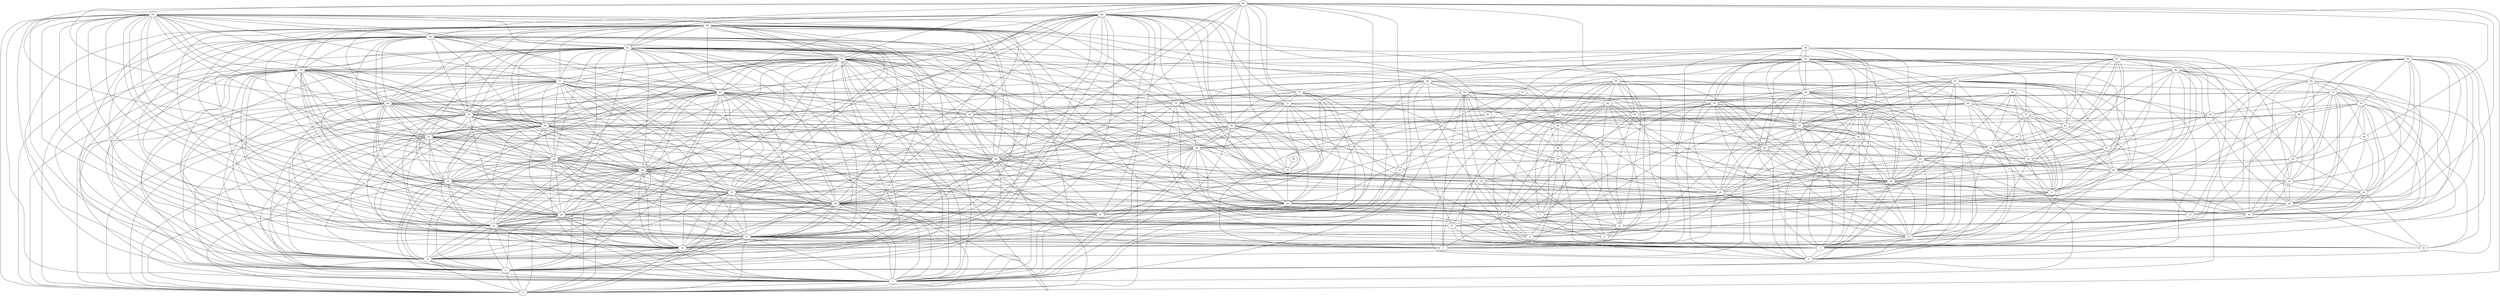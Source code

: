 digraph "sensornet-topology" {
label = "";
rankdir="BT";"0"->"1" [arrowhead = "both"] 
"0"->"4" [arrowhead = "both"] 
"0"->"13" [arrowhead = "both"] 
"0"->"14" [arrowhead = "both"] 
"0"->"17" [arrowhead = "both"] 
"0"->"21" [arrowhead = "both"] 
"0"->"26" [arrowhead = "both"] 
"0"->"28" [arrowhead = "both"] 
"0"->"31" [arrowhead = "both"] 
"0"->"32" [arrowhead = "both"] 
"0"->"39" [arrowhead = "both"] 
"0"->"40" [arrowhead = "both"] 
"0"->"51" [arrowhead = "both"] 
"0"->"54" [arrowhead = "both"] 
"0"->"55" [arrowhead = "both"] 
"0"->"63" [arrowhead = "both"] 
"0"->"64" [arrowhead = "both"] 
"0"->"67" [arrowhead = "both"] 
"0"->"71" [arrowhead = "both"] 
"0"->"76" [arrowhead = "both"] 
"0"->"78" [arrowhead = "both"] 
"0"->"81" [arrowhead = "both"] 
"0"->"82" [arrowhead = "both"] 
"0"->"89" [arrowhead = "both"] 
"0"->"90" [arrowhead = "both"] 
"0"->"98" [arrowhead = "both"] 
"1"->"4" [arrowhead = "both"] 
"1"->"8" [arrowhead = "both"] 
"1"->"13" [arrowhead = "both"] 
"1"->"14" [arrowhead = "both"] 
"1"->"17" [arrowhead = "both"] 
"1"->"21" [arrowhead = "both"] 
"1"->"22" [arrowhead = "both"] 
"1"->"26" [arrowhead = "both"] 
"1"->"28" [arrowhead = "both"] 
"1"->"31" [arrowhead = "both"] 
"1"->"32" [arrowhead = "both"] 
"1"->"39" [arrowhead = "both"] 
"1"->"40" [arrowhead = "both"] 
"1"->"46" [arrowhead = "both"] 
"1"->"48" [arrowhead = "both"] 
"1"->"54" [arrowhead = "both"] 
"1"->"58" [arrowhead = "both"] 
"1"->"63" [arrowhead = "both"] 
"1"->"64" [arrowhead = "both"] 
"1"->"67" [arrowhead = "both"] 
"1"->"69" [arrowhead = "both"] 
"1"->"71" [arrowhead = "both"] 
"1"->"76" [arrowhead = "both"] 
"1"->"78" [arrowhead = "both"] 
"1"->"81" [arrowhead = "both"] 
"1"->"82" [arrowhead = "both"] 
"1"->"85" [arrowhead = "both"] 
"1"->"89" [arrowhead = "both"] 
"1"->"90" [arrowhead = "both"] 
"1"->"96" [arrowhead = "both"] 
"1"->"98" [arrowhead = "both"] 
"2"->"3" [arrowhead = "both"] 
"2"->"15" [arrowhead = "both"] 
"2"->"29" [arrowhead = "both"] 
"2"->"34" [arrowhead = "both"] 
"2"->"37" [arrowhead = "both"] 
"2"->"41" [arrowhead = "both"] 
"2"->"43" [arrowhead = "both"] 
"2"->"44" [arrowhead = "both"] 
"2"->"65" [arrowhead = "both"] 
"2"->"79" [arrowhead = "both"] 
"2"->"84" [arrowhead = "both"] 
"2"->"91" [arrowhead = "both"] 
"2"->"93" [arrowhead = "both"] 
"2"->"94" [arrowhead = "both"] 
"3"->"7" [arrowhead = "both"] 
"3"->"15" [arrowhead = "both"] 
"3"->"17" [arrowhead = "both"] 
"3"->"18" [arrowhead = "both"] 
"3"->"19" [arrowhead = "both"] 
"3"->"25" [arrowhead = "both"] 
"3"->"34" [arrowhead = "both"] 
"3"->"41" [arrowhead = "both"] 
"3"->"42" [arrowhead = "both"] 
"3"->"43" [arrowhead = "both"] 
"3"->"52" [arrowhead = "both"] 
"3"->"57" [arrowhead = "both"] 
"3"->"65" [arrowhead = "both"] 
"3"->"68" [arrowhead = "both"] 
"3"->"70" [arrowhead = "both"] 
"3"->"75" [arrowhead = "both"] 
"3"->"76" [arrowhead = "both"] 
"3"->"84" [arrowhead = "both"] 
"3"->"91" [arrowhead = "both"] 
"3"->"92" [arrowhead = "both"] 
"3"->"93" [arrowhead = "both"] 
"4"->"13" [arrowhead = "both"] 
"4"->"14" [arrowhead = "both"] 
"4"->"17" [arrowhead = "both"] 
"4"->"21" [arrowhead = "both"] 
"4"->"23" [arrowhead = "both"] 
"4"->"26" [arrowhead = "both"] 
"4"->"28" [arrowhead = "both"] 
"4"->"31" [arrowhead = "both"] 
"4"->"32" [arrowhead = "both"] 
"4"->"39" [arrowhead = "both"] 
"4"->"40" [arrowhead = "both"] 
"4"->"46" [arrowhead = "both"] 
"4"->"51" [arrowhead = "both"] 
"4"->"52" [arrowhead = "both"] 
"4"->"63" [arrowhead = "both"] 
"4"->"64" [arrowhead = "both"] 
"4"->"67" [arrowhead = "both"] 
"4"->"71" [arrowhead = "both"] 
"4"->"76" [arrowhead = "both"] 
"4"->"78" [arrowhead = "both"] 
"4"->"81" [arrowhead = "both"] 
"4"->"82" [arrowhead = "both"] 
"4"->"89" [arrowhead = "both"] 
"4"->"90" [arrowhead = "both"] 
"4"->"96" [arrowhead = "both"] 
"5"->"12" [arrowhead = "both"] 
"5"->"17" [arrowhead = "both"] 
"5"->"19" [arrowhead = "both"] 
"5"->"21" [arrowhead = "both"] 
"5"->"29" [arrowhead = "both"] 
"5"->"30" [arrowhead = "both"] 
"5"->"37" [arrowhead = "both"] 
"5"->"56" [arrowhead = "both"] 
"5"->"67" [arrowhead = "both"] 
"5"->"69" [arrowhead = "both"] 
"5"->"71" [arrowhead = "both"] 
"5"->"79" [arrowhead = "both"] 
"5"->"80" [arrowhead = "both"] 
"6"->"11" [arrowhead = "both"] 
"6"->"12" [arrowhead = "both"] 
"6"->"19" [arrowhead = "both"] 
"6"->"45" [arrowhead = "both"] 
"6"->"58" [arrowhead = "both"] 
"6"->"62" [arrowhead = "both"] 
"6"->"69" [arrowhead = "both"] 
"6"->"95" [arrowhead = "both"] 
"7"->"11" [arrowhead = "both"] 
"7"->"22" [arrowhead = "both"] 
"7"->"28" [arrowhead = "both"] 
"7"->"30" [arrowhead = "both"] 
"7"->"45" [arrowhead = "both"] 
"7"->"53" [arrowhead = "both"] 
"7"->"72" [arrowhead = "both"] 
"7"->"78" [arrowhead = "both"] 
"7"->"95" [arrowhead = "both"] 
"8"->"22" [arrowhead = "both"] 
"8"->"27" [arrowhead = "both"] 
"8"->"28" [arrowhead = "both"] 
"8"->"31" [arrowhead = "both"] 
"8"->"33" [arrowhead = "both"] 
"8"->"46" [arrowhead = "both"] 
"8"->"48" [arrowhead = "both"] 
"8"->"51" [arrowhead = "both"] 
"8"->"54" [arrowhead = "both"] 
"8"->"72" [arrowhead = "both"] 
"8"->"77" [arrowhead = "both"] 
"8"->"78" [arrowhead = "both"] 
"8"->"81" [arrowhead = "both"] 
"8"->"96" [arrowhead = "both"] 
"8"->"98" [arrowhead = "both"] 
"9"->"12" [arrowhead = "both"] 
"9"->"19" [arrowhead = "both"] 
"9"->"45" [arrowhead = "both"] 
"9"->"48" [arrowhead = "both"] 
"9"->"53" [arrowhead = "both"] 
"9"->"62" [arrowhead = "both"] 
"9"->"63" [arrowhead = "both"] 
"9"->"69" [arrowhead = "both"] 
"9"->"81" [arrowhead = "both"] 
"9"->"95" [arrowhead = "both"] 
"10"->"20" [arrowhead = "both"] 
"10"->"22" [arrowhead = "both"] 
"10"->"24" [arrowhead = "both"] 
"10"->"30" [arrowhead = "both"] 
"10"->"47" [arrowhead = "both"] 
"10"->"70" [arrowhead = "both"] 
"10"->"74" [arrowhead = "both"] 
"10"->"75" [arrowhead = "both"] 
"10"->"97" [arrowhead = "both"] 
"11"->"23" [arrowhead = "both"] 
"11"->"30" [arrowhead = "both"] 
"11"->"34" [arrowhead = "both"] 
"11"->"36" [arrowhead = "both"] 
"11"->"42" [arrowhead = "both"] 
"11"->"47" [arrowhead = "both"] 
"11"->"63" [arrowhead = "both"] 
"11"->"73" [arrowhead = "both"] 
"11"->"80" [arrowhead = "both"] 
"11"->"86" [arrowhead = "both"] 
"11"->"91" [arrowhead = "both"] 
"11"->"97" [arrowhead = "both"] 
"12"->"19" [arrowhead = "both"] 
"12"->"24" [arrowhead = "both"] 
"12"->"38" [arrowhead = "both"] 
"12"->"45" [arrowhead = "both"] 
"12"->"56" [arrowhead = "both"] 
"12"->"59" [arrowhead = "both"] 
"12"->"65" [arrowhead = "both"] 
"12"->"69" [arrowhead = "both"] 
"12"->"95" [arrowhead = "both"] 
"12"->"99" [arrowhead = "both"] 
"13"->"14" [arrowhead = "both"] 
"13"->"17" [arrowhead = "both"] 
"13"->"21" [arrowhead = "both"] 
"13"->"26" [arrowhead = "both"] 
"13"->"28" [arrowhead = "both"] 
"13"->"31" [arrowhead = "both"] 
"13"->"32" [arrowhead = "both"] 
"13"->"39" [arrowhead = "both"] 
"13"->"40" [arrowhead = "both"] 
"13"->"44" [arrowhead = "both"] 
"13"->"51" [arrowhead = "both"] 
"13"->"54" [arrowhead = "both"] 
"13"->"63" [arrowhead = "both"] 
"13"->"64" [arrowhead = "both"] 
"13"->"67" [arrowhead = "both"] 
"13"->"71" [arrowhead = "both"] 
"13"->"76" [arrowhead = "both"] 
"13"->"77" [arrowhead = "both"] 
"13"->"78" [arrowhead = "both"] 
"13"->"81" [arrowhead = "both"] 
"13"->"82" [arrowhead = "both"] 
"13"->"89" [arrowhead = "both"] 
"13"->"90" [arrowhead = "both"] 
"13"->"94" [arrowhead = "both"] 
"14"->"17" [arrowhead = "both"] 
"14"->"21" [arrowhead = "both"] 
"14"->"26" [arrowhead = "both"] 
"14"->"28" [arrowhead = "both"] 
"14"->"31" [arrowhead = "both"] 
"14"->"32" [arrowhead = "both"] 
"14"->"39" [arrowhead = "both"] 
"14"->"40" [arrowhead = "both"] 
"14"->"46" [arrowhead = "both"] 
"14"->"48" [arrowhead = "both"] 
"14"->"51" [arrowhead = "both"] 
"14"->"54" [arrowhead = "both"] 
"14"->"59" [arrowhead = "both"] 
"14"->"63" [arrowhead = "both"] 
"14"->"67" [arrowhead = "both"] 
"14"->"71" [arrowhead = "both"] 
"14"->"73" [arrowhead = "both"] 
"14"->"76" [arrowhead = "both"] 
"14"->"78" [arrowhead = "both"] 
"14"->"81" [arrowhead = "both"] 
"14"->"82" [arrowhead = "both"] 
"14"->"89" [arrowhead = "both"] 
"14"->"90" [arrowhead = "both"] 
"14"->"96" [arrowhead = "both"] 
"14"->"98" [arrowhead = "both"] 
"15"->"23" [arrowhead = "both"] 
"15"->"25" [arrowhead = "both"] 
"15"->"29" [arrowhead = "both"] 
"15"->"30" [arrowhead = "both"] 
"15"->"34" [arrowhead = "both"] 
"15"->"41" [arrowhead = "both"] 
"15"->"43" [arrowhead = "both"] 
"15"->"44" [arrowhead = "both"] 
"15"->"52" [arrowhead = "both"] 
"15"->"53" [arrowhead = "both"] 
"15"->"74" [arrowhead = "both"] 
"15"->"75" [arrowhead = "both"] 
"15"->"79" [arrowhead = "both"] 
"15"->"84" [arrowhead = "both"] 
"15"->"91" [arrowhead = "both"] 
"15"->"93" [arrowhead = "both"] 
"15"->"94" [arrowhead = "both"] 
"16"->"17" [arrowhead = "both"] 
"16"->"20" [arrowhead = "both"] 
"16"->"24" [arrowhead = "both"] 
"16"->"25" [arrowhead = "both"] 
"16"->"48" [arrowhead = "both"] 
"16"->"70" [arrowhead = "both"] 
"16"->"74" [arrowhead = "both"] 
"17"->"21" [arrowhead = "both"] 
"17"->"26" [arrowhead = "both"] 
"17"->"28" [arrowhead = "both"] 
"17"->"31" [arrowhead = "both"] 
"17"->"32" [arrowhead = "both"] 
"17"->"33" [arrowhead = "both"] 
"17"->"35" [arrowhead = "both"] 
"17"->"39" [arrowhead = "both"] 
"17"->"40" [arrowhead = "both"] 
"17"->"46" [arrowhead = "both"] 
"17"->"51" [arrowhead = "both"] 
"17"->"53" [arrowhead = "both"] 
"17"->"54" [arrowhead = "both"] 
"17"->"55" [arrowhead = "both"] 
"17"->"63" [arrowhead = "both"] 
"17"->"64" [arrowhead = "both"] 
"17"->"71" [arrowhead = "both"] 
"17"->"76" [arrowhead = "both"] 
"17"->"78" [arrowhead = "both"] 
"17"->"81" [arrowhead = "both"] 
"17"->"82" [arrowhead = "both"] 
"17"->"89" [arrowhead = "both"] 
"17"->"90" [arrowhead = "both"] 
"17"->"96" [arrowhead = "both"] 
"18"->"20" [arrowhead = "both"] 
"18"->"24" [arrowhead = "both"] 
"18"->"35" [arrowhead = "both"] 
"18"->"40" [arrowhead = "both"] 
"18"->"42" [arrowhead = "both"] 
"18"->"49" [arrowhead = "both"] 
"18"->"53" [arrowhead = "both"] 
"18"->"62" [arrowhead = "both"] 
"18"->"70" [arrowhead = "both"] 
"18"->"74" [arrowhead = "both"] 
"18"->"77" [arrowhead = "both"] 
"18"->"85" [arrowhead = "both"] 
"18"->"92" [arrowhead = "both"] 
"18"->"99" [arrowhead = "both"] 
"19"->"22" [arrowhead = "both"] 
"19"->"38" [arrowhead = "both"] 
"19"->"39" [arrowhead = "both"] 
"19"->"45" [arrowhead = "both"] 
"19"->"55" [arrowhead = "both"] 
"19"->"56" [arrowhead = "both"] 
"19"->"59" [arrowhead = "both"] 
"19"->"62" [arrowhead = "both"] 
"19"->"88" [arrowhead = "both"] 
"19"->"95" [arrowhead = "both"] 
"20"->"24" [arrowhead = "both"] 
"20"->"34" [arrowhead = "both"] 
"20"->"35" [arrowhead = "both"] 
"20"->"43" [arrowhead = "both"] 
"20"->"46" [arrowhead = "both"] 
"20"->"49" [arrowhead = "both"] 
"20"->"60" [arrowhead = "both"] 
"20"->"66" [arrowhead = "both"] 
"20"->"68" [arrowhead = "both"] 
"20"->"74" [arrowhead = "both"] 
"20"->"85" [arrowhead = "both"] 
"20"->"99" [arrowhead = "both"] 
"21"->"26" [arrowhead = "both"] 
"21"->"28" [arrowhead = "both"] 
"21"->"31" [arrowhead = "both"] 
"21"->"32" [arrowhead = "both"] 
"21"->"39" [arrowhead = "both"] 
"21"->"40" [arrowhead = "both"] 
"21"->"43" [arrowhead = "both"] 
"21"->"51" [arrowhead = "both"] 
"21"->"54" [arrowhead = "both"] 
"21"->"55" [arrowhead = "both"] 
"21"->"63" [arrowhead = "both"] 
"21"->"64" [arrowhead = "both"] 
"21"->"67" [arrowhead = "both"] 
"21"->"76" [arrowhead = "both"] 
"21"->"77" [arrowhead = "both"] 
"21"->"78" [arrowhead = "both"] 
"21"->"81" [arrowhead = "both"] 
"21"->"82" [arrowhead = "both"] 
"21"->"89" [arrowhead = "both"] 
"21"->"90" [arrowhead = "both"] 
"22"->"27" [arrowhead = "both"] 
"22"->"31" [arrowhead = "both"] 
"22"->"34" [arrowhead = "both"] 
"22"->"46" [arrowhead = "both"] 
"22"->"48" [arrowhead = "both"] 
"22"->"57" [arrowhead = "both"] 
"22"->"58" [arrowhead = "both"] 
"22"->"67" [arrowhead = "both"] 
"22"->"77" [arrowhead = "both"] 
"22"->"78" [arrowhead = "both"] 
"22"->"81" [arrowhead = "both"] 
"22"->"96" [arrowhead = "both"] 
"22"->"98" [arrowhead = "both"] 
"22"->"99" [arrowhead = "both"] 
"23"->"30" [arrowhead = "both"] 
"23"->"36" [arrowhead = "both"] 
"23"->"47" [arrowhead = "both"] 
"23"->"48" [arrowhead = "both"] 
"23"->"54" [arrowhead = "both"] 
"23"->"61" [arrowhead = "both"] 
"23"->"80" [arrowhead = "both"] 
"23"->"83" [arrowhead = "both"] 
"23"->"86" [arrowhead = "both"] 
"23"->"97" [arrowhead = "both"] 
"23"->"99" [arrowhead = "both"] 
"24"->"35" [arrowhead = "both"] 
"24"->"49" [arrowhead = "both"] 
"24"->"60" [arrowhead = "both"] 
"24"->"62" [arrowhead = "both"] 
"24"->"66" [arrowhead = "both"] 
"24"->"68" [arrowhead = "both"] 
"24"->"70" [arrowhead = "both"] 
"24"->"85" [arrowhead = "both"] 
"24"->"99" [arrowhead = "both"] 
"25"->"26" [arrowhead = "both"] 
"25"->"28" [arrowhead = "both"] 
"25"->"38" [arrowhead = "both"] 
"25"->"40" [arrowhead = "both"] 
"25"->"42" [arrowhead = "both"] 
"25"->"53" [arrowhead = "both"] 
"25"->"65" [arrowhead = "both"] 
"25"->"76" [arrowhead = "both"] 
"25"->"78" [arrowhead = "both"] 
"25"->"88" [arrowhead = "both"] 
"25"->"90" [arrowhead = "both"] 
"26"->"28" [arrowhead = "both"] 
"26"->"31" [arrowhead = "both"] 
"26"->"32" [arrowhead = "both"] 
"26"->"39" [arrowhead = "both"] 
"26"->"40" [arrowhead = "both"] 
"26"->"41" [arrowhead = "both"] 
"26"->"51" [arrowhead = "both"] 
"26"->"54" [arrowhead = "both"] 
"26"->"63" [arrowhead = "both"] 
"26"->"64" [arrowhead = "both"] 
"26"->"67" [arrowhead = "both"] 
"26"->"71" [arrowhead = "both"] 
"26"->"75" [arrowhead = "both"] 
"26"->"78" [arrowhead = "both"] 
"26"->"81" [arrowhead = "both"] 
"26"->"82" [arrowhead = "both"] 
"26"->"86" [arrowhead = "both"] 
"26"->"88" [arrowhead = "both"] 
"26"->"89" [arrowhead = "both"] 
"26"->"90" [arrowhead = "both"] 
"27"->"46" [arrowhead = "both"] 
"27"->"48" [arrowhead = "both"] 
"27"->"50" [arrowhead = "both"] 
"27"->"58" [arrowhead = "both"] 
"27"->"72" [arrowhead = "both"] 
"27"->"80" [arrowhead = "both"] 
"27"->"88" [arrowhead = "both"] 
"27"->"96" [arrowhead = "both"] 
"27"->"98" [arrowhead = "both"] 
"28"->"31" [arrowhead = "both"] 
"28"->"32" [arrowhead = "both"] 
"28"->"39" [arrowhead = "both"] 
"28"->"40" [arrowhead = "both"] 
"28"->"46" [arrowhead = "both"] 
"28"->"48" [arrowhead = "both"] 
"28"->"51" [arrowhead = "both"] 
"28"->"54" [arrowhead = "both"] 
"28"->"57" [arrowhead = "both"] 
"28"->"58" [arrowhead = "both"] 
"28"->"63" [arrowhead = "both"] 
"28"->"64" [arrowhead = "both"] 
"28"->"67" [arrowhead = "both"] 
"28"->"68" [arrowhead = "both"] 
"28"->"71" [arrowhead = "both"] 
"28"->"75" [arrowhead = "both"] 
"28"->"76" [arrowhead = "both"] 
"28"->"81" [arrowhead = "both"] 
"28"->"82" [arrowhead = "both"] 
"28"->"89" [arrowhead = "both"] 
"28"->"90" [arrowhead = "both"] 
"28"->"96" [arrowhead = "both"] 
"28"->"98" [arrowhead = "both"] 
"28"->"99" [arrowhead = "both"] 
"29"->"34" [arrowhead = "both"] 
"29"->"38" [arrowhead = "both"] 
"29"->"40" [arrowhead = "both"] 
"29"->"41" [arrowhead = "both"] 
"29"->"43" [arrowhead = "both"] 
"29"->"44" [arrowhead = "both"] 
"29"->"52" [arrowhead = "both"] 
"29"->"55" [arrowhead = "both"] 
"29"->"65" [arrowhead = "both"] 
"29"->"82" [arrowhead = "both"] 
"29"->"84" [arrowhead = "both"] 
"29"->"88" [arrowhead = "both"] 
"29"->"93" [arrowhead = "both"] 
"29"->"94" [arrowhead = "both"] 
"30"->"36" [arrowhead = "both"] 
"30"->"54" [arrowhead = "both"] 
"30"->"55" [arrowhead = "both"] 
"30"->"57" [arrowhead = "both"] 
"30"->"60" [arrowhead = "both"] 
"30"->"61" [arrowhead = "both"] 
"30"->"65" [arrowhead = "both"] 
"30"->"69" [arrowhead = "both"] 
"30"->"73" [arrowhead = "both"] 
"30"->"86" [arrowhead = "both"] 
"30"->"97" [arrowhead = "both"] 
"31"->"32" [arrowhead = "both"] 
"31"->"39" [arrowhead = "both"] 
"31"->"40" [arrowhead = "both"] 
"31"->"46" [arrowhead = "both"] 
"31"->"48" [arrowhead = "both"] 
"31"->"51" [arrowhead = "both"] 
"31"->"54" [arrowhead = "both"] 
"31"->"58" [arrowhead = "both"] 
"31"->"63" [arrowhead = "both"] 
"31"->"64" [arrowhead = "both"] 
"31"->"67" [arrowhead = "both"] 
"31"->"71" [arrowhead = "both"] 
"31"->"72" [arrowhead = "both"] 
"31"->"76" [arrowhead = "both"] 
"31"->"78" [arrowhead = "both"] 
"31"->"82" [arrowhead = "both"] 
"31"->"89" [arrowhead = "both"] 
"31"->"90" [arrowhead = "both"] 
"31"->"92" [arrowhead = "both"] 
"31"->"96" [arrowhead = "both"] 
"31"->"98" [arrowhead = "both"] 
"32"->"39" [arrowhead = "both"] 
"32"->"40" [arrowhead = "both"] 
"32"->"46" [arrowhead = "both"] 
"32"->"51" [arrowhead = "both"] 
"32"->"54" [arrowhead = "both"] 
"32"->"63" [arrowhead = "both"] 
"32"->"64" [arrowhead = "both"] 
"32"->"67" [arrowhead = "both"] 
"32"->"71" [arrowhead = "both"] 
"32"->"76" [arrowhead = "both"] 
"32"->"78" [arrowhead = "both"] 
"32"->"81" [arrowhead = "both"] 
"32"->"88" [arrowhead = "both"] 
"32"->"89" [arrowhead = "both"] 
"32"->"90" [arrowhead = "both"] 
"32"->"96" [arrowhead = "both"] 
"33"->"37" [arrowhead = "both"] 
"33"->"58" [arrowhead = "both"] 
"33"->"72" [arrowhead = "both"] 
"33"->"84" [arrowhead = "both"] 
"33"->"87" [arrowhead = "both"] 
"34"->"41" [arrowhead = "both"] 
"34"->"42" [arrowhead = "both"] 
"34"->"43" [arrowhead = "both"] 
"34"->"44" [arrowhead = "both"] 
"34"->"52" [arrowhead = "both"] 
"34"->"53" [arrowhead = "both"] 
"34"->"65" [arrowhead = "both"] 
"34"->"72" [arrowhead = "both"] 
"34"->"79" [arrowhead = "both"] 
"34"->"81" [arrowhead = "both"] 
"34"->"91" [arrowhead = "both"] 
"34"->"92" [arrowhead = "both"] 
"34"->"93" [arrowhead = "both"] 
"34"->"94" [arrowhead = "both"] 
"35"->"42" [arrowhead = "both"] 
"35"->"49" [arrowhead = "both"] 
"35"->"67" [arrowhead = "both"] 
"35"->"68" [arrowhead = "both"] 
"35"->"70" [arrowhead = "both"] 
"35"->"74" [arrowhead = "both"] 
"35"->"92" [arrowhead = "both"] 
"35"->"97" [arrowhead = "both"] 
"35"->"99" [arrowhead = "both"] 
"36"->"61" [arrowhead = "both"] 
"36"->"67" [arrowhead = "both"] 
"36"->"73" [arrowhead = "both"] 
"36"->"80" [arrowhead = "both"] 
"37"->"44" [arrowhead = "both"] 
"37"->"45" [arrowhead = "both"] 
"37"->"79" [arrowhead = "both"] 
"37"->"83" [arrowhead = "both"] 
"37"->"96" [arrowhead = "both"] 
"38"->"39" [arrowhead = "both"] 
"38"->"47" [arrowhead = "both"] 
"38"->"51" [arrowhead = "both"] 
"38"->"69" [arrowhead = "both"] 
"38"->"75" [arrowhead = "both"] 
"38"->"79" [arrowhead = "both"] 
"38"->"89" [arrowhead = "both"] 
"38"->"97" [arrowhead = "both"] 
"39"->"40" [arrowhead = "both"] 
"39"->"46" [arrowhead = "both"] 
"39"->"51" [arrowhead = "both"] 
"39"->"54" [arrowhead = "both"] 
"39"->"63" [arrowhead = "both"] 
"39"->"64" [arrowhead = "both"] 
"39"->"67" [arrowhead = "both"] 
"39"->"69" [arrowhead = "both"] 
"39"->"71" [arrowhead = "both"] 
"39"->"76" [arrowhead = "both"] 
"39"->"78" [arrowhead = "both"] 
"39"->"81" [arrowhead = "both"] 
"39"->"82" [arrowhead = "both"] 
"39"->"83" [arrowhead = "both"] 
"39"->"88" [arrowhead = "both"] 
"39"->"90" [arrowhead = "both"] 
"39"->"96" [arrowhead = "both"] 
"40"->"51" [arrowhead = "both"] 
"40"->"54" [arrowhead = "both"] 
"40"->"63" [arrowhead = "both"] 
"40"->"64" [arrowhead = "both"] 
"40"->"67" [arrowhead = "both"] 
"40"->"71" [arrowhead = "both"] 
"40"->"75" [arrowhead = "both"] 
"40"->"76" [arrowhead = "both"] 
"40"->"78" [arrowhead = "both"] 
"40"->"81" [arrowhead = "both"] 
"40"->"82" [arrowhead = "both"] 
"40"->"89" [arrowhead = "both"] 
"41"->"43" [arrowhead = "both"] 
"41"->"47" [arrowhead = "both"] 
"41"->"49" [arrowhead = "both"] 
"41"->"52" [arrowhead = "both"] 
"41"->"53" [arrowhead = "both"] 
"41"->"63" [arrowhead = "both"] 
"41"->"65" [arrowhead = "both"] 
"41"->"79" [arrowhead = "both"] 
"41"->"84" [arrowhead = "both"] 
"41"->"93" [arrowhead = "both"] 
"41"->"97" [arrowhead = "both"] 
"42"->"43" [arrowhead = "both"] 
"42"->"47" [arrowhead = "both"] 
"42"->"49" [arrowhead = "both"] 
"42"->"53" [arrowhead = "both"] 
"42"->"61" [arrowhead = "both"] 
"42"->"68" [arrowhead = "both"] 
"42"->"84" [arrowhead = "both"] 
"42"->"85" [arrowhead = "both"] 
"42"->"93" [arrowhead = "both"] 
"42"->"95" [arrowhead = "both"] 
"42"->"99" [arrowhead = "both"] 
"43"->"44" [arrowhead = "both"] 
"43"->"52" [arrowhead = "both"] 
"43"->"53" [arrowhead = "both"] 
"43"->"65" [arrowhead = "both"] 
"43"->"70" [arrowhead = "both"] 
"43"->"79" [arrowhead = "both"] 
"43"->"84" [arrowhead = "both"] 
"43"->"91" [arrowhead = "both"] 
"43"->"92" [arrowhead = "both"] 
"43"->"94" [arrowhead = "both"] 
"44"->"52" [arrowhead = "both"] 
"44"->"63" [arrowhead = "both"] 
"44"->"65" [arrowhead = "both"] 
"44"->"79" [arrowhead = "both"] 
"44"->"84" [arrowhead = "both"] 
"44"->"87" [arrowhead = "both"] 
"44"->"93" [arrowhead = "both"] 
"44"->"95" [arrowhead = "both"] 
"45"->"56" [arrowhead = "both"] 
"45"->"57" [arrowhead = "both"] 
"45"->"59" [arrowhead = "both"] 
"45"->"62" [arrowhead = "both"] 
"45"->"69" [arrowhead = "both"] 
"46"->"48" [arrowhead = "both"] 
"46"->"51" [arrowhead = "both"] 
"46"->"54" [arrowhead = "both"] 
"46"->"58" [arrowhead = "both"] 
"46"->"64" [arrowhead = "both"] 
"46"->"67" [arrowhead = "both"] 
"46"->"72" [arrowhead = "both"] 
"46"->"77" [arrowhead = "both"] 
"46"->"78" [arrowhead = "both"] 
"46"->"81" [arrowhead = "both"] 
"46"->"82" [arrowhead = "both"] 
"46"->"89" [arrowhead = "both"] 
"46"->"98" [arrowhead = "both"] 
"47"->"60" [arrowhead = "both"] 
"47"->"61" [arrowhead = "both"] 
"47"->"73" [arrowhead = "both"] 
"47"->"88" [arrowhead = "both"] 
"47"->"91" [arrowhead = "both"] 
"47"->"92" [arrowhead = "both"] 
"48"->"51" [arrowhead = "both"] 
"48"->"58" [arrowhead = "both"] 
"48"->"59" [arrowhead = "both"] 
"48"->"64" [arrowhead = "both"] 
"48"->"66" [arrowhead = "both"] 
"48"->"72" [arrowhead = "both"] 
"48"->"77" [arrowhead = "both"] 
"48"->"78" [arrowhead = "both"] 
"48"->"81" [arrowhead = "both"] 
"48"->"96" [arrowhead = "both"] 
"49"->"68" [arrowhead = "both"] 
"49"->"70" [arrowhead = "both"] 
"49"->"74" [arrowhead = "both"] 
"49"->"85" [arrowhead = "both"] 
"49"->"92" [arrowhead = "both"] 
"51"->"54" [arrowhead = "both"] 
"51"->"58" [arrowhead = "both"] 
"51"->"63" [arrowhead = "both"] 
"51"->"64" [arrowhead = "both"] 
"51"->"67" [arrowhead = "both"] 
"51"->"71" [arrowhead = "both"] 
"51"->"76" [arrowhead = "both"] 
"51"->"78" [arrowhead = "both"] 
"51"->"81" [arrowhead = "both"] 
"51"->"82" [arrowhead = "both"] 
"51"->"89" [arrowhead = "both"] 
"51"->"90" [arrowhead = "both"] 
"51"->"93" [arrowhead = "both"] 
"51"->"96" [arrowhead = "both"] 
"51"->"98" [arrowhead = "both"] 
"52"->"53" [arrowhead = "both"] 
"52"->"57" [arrowhead = "both"] 
"52"->"65" [arrowhead = "both"] 
"52"->"79" [arrowhead = "both"] 
"52"->"84" [arrowhead = "both"] 
"52"->"91" [arrowhead = "both"] 
"52"->"93" [arrowhead = "both"] 
"52"->"94" [arrowhead = "both"] 
"53"->"57" [arrowhead = "both"] 
"53"->"59" [arrowhead = "both"] 
"53"->"65" [arrowhead = "both"] 
"53"->"67" [arrowhead = "both"] 
"53"->"68" [arrowhead = "both"] 
"53"->"75" [arrowhead = "both"] 
"53"->"84" [arrowhead = "both"] 
"53"->"86" [arrowhead = "both"] 
"53"->"91" [arrowhead = "both"] 
"53"->"92" [arrowhead = "both"] 
"53"->"93" [arrowhead = "both"] 
"54"->"63" [arrowhead = "both"] 
"54"->"64" [arrowhead = "both"] 
"54"->"67" [arrowhead = "both"] 
"54"->"68" [arrowhead = "both"] 
"54"->"71" [arrowhead = "both"] 
"54"->"73" [arrowhead = "both"] 
"54"->"76" [arrowhead = "both"] 
"54"->"78" [arrowhead = "both"] 
"54"->"81" [arrowhead = "both"] 
"54"->"82" [arrowhead = "both"] 
"54"->"89" [arrowhead = "both"] 
"54"->"90" [arrowhead = "both"] 
"54"->"96" [arrowhead = "both"] 
"55"->"64" [arrowhead = "both"] 
"55"->"67" [arrowhead = "both"] 
"55"->"69" [arrowhead = "both"] 
"55"->"71" [arrowhead = "both"] 
"55"->"79" [arrowhead = "both"] 
"55"->"80" [arrowhead = "both"] 
"55"->"90" [arrowhead = "both"] 
"56"->"62" [arrowhead = "both"] 
"56"->"69" [arrowhead = "both"] 
"56"->"80" [arrowhead = "both"] 
"56"->"95" [arrowhead = "both"] 
"57"->"72" [arrowhead = "both"] 
"57"->"78" [arrowhead = "both"] 
"57"->"80" [arrowhead = "both"] 
"57"->"95" [arrowhead = "both"] 
"58"->"72" [arrowhead = "both"] 
"58"->"77" [arrowhead = "both"] 
"58"->"78" [arrowhead = "both"] 
"58"->"81" [arrowhead = "both"] 
"58"->"83" [arrowhead = "both"] 
"58"->"96" [arrowhead = "both"] 
"58"->"98" [arrowhead = "both"] 
"59"->"62" [arrowhead = "both"] 
"59"->"69" [arrowhead = "both"] 
"59"->"74" [arrowhead = "both"] 
"59"->"95" [arrowhead = "both"] 
"59"->"98" [arrowhead = "both"] 
"60"->"70" [arrowhead = "both"] 
"60"->"74" [arrowhead = "both"] 
"60"->"80" [arrowhead = "both"] 
"60"->"88" [arrowhead = "both"] 
"60"->"97" [arrowhead = "both"] 
"61"->"73" [arrowhead = "both"] 
"61"->"80" [arrowhead = "both"] 
"61"->"86" [arrowhead = "both"] 
"61"->"91" [arrowhead = "both"] 
"61"->"92" [arrowhead = "both"] 
"61"->"97" [arrowhead = "both"] 
"62"->"69" [arrowhead = "both"] 
"62"->"74" [arrowhead = "both"] 
"62"->"95" [arrowhead = "both"] 
"63"->"64" [arrowhead = "both"] 
"63"->"67" [arrowhead = "both"] 
"63"->"71" [arrowhead = "both"] 
"63"->"72" [arrowhead = "both"] 
"63"->"76" [arrowhead = "both"] 
"63"->"78" [arrowhead = "both"] 
"63"->"81" [arrowhead = "both"] 
"63"->"82" [arrowhead = "both"] 
"63"->"89" [arrowhead = "both"] 
"63"->"90" [arrowhead = "both"] 
"63"->"94" [arrowhead = "both"] 
"64"->"67" [arrowhead = "both"] 
"64"->"71" [arrowhead = "both"] 
"64"->"76" [arrowhead = "both"] 
"64"->"78" [arrowhead = "both"] 
"64"->"81" [arrowhead = "both"] 
"64"->"82" [arrowhead = "both"] 
"64"->"89" [arrowhead = "both"] 
"64"->"90" [arrowhead = "both"] 
"64"->"96" [arrowhead = "both"] 
"64"->"97" [arrowhead = "both"] 
"64"->"98" [arrowhead = "both"] 
"65"->"75" [arrowhead = "both"] 
"65"->"79" [arrowhead = "both"] 
"65"->"80" [arrowhead = "both"] 
"65"->"84" [arrowhead = "both"] 
"65"->"91" [arrowhead = "both"] 
"65"->"93" [arrowhead = "both"] 
"65"->"94" [arrowhead = "both"] 
"66"->"70" [arrowhead = "both"] 
"66"->"74" [arrowhead = "both"] 
"66"->"98" [arrowhead = "both"] 
"67"->"71" [arrowhead = "both"] 
"67"->"76" [arrowhead = "both"] 
"67"->"78" [arrowhead = "both"] 
"67"->"81" [arrowhead = "both"] 
"67"->"82" [arrowhead = "both"] 
"67"->"89" [arrowhead = "both"] 
"67"->"90" [arrowhead = "both"] 
"67"->"96" [arrowhead = "both"] 
"68"->"70" [arrowhead = "both"] 
"68"->"74" [arrowhead = "both"] 
"68"->"85" [arrowhead = "both"] 
"68"->"92" [arrowhead = "both"] 
"68"->"99" [arrowhead = "both"] 
"69"->"88" [arrowhead = "both"] 
"69"->"89" [arrowhead = "both"] 
"69"->"95" [arrowhead = "both"] 
"70"->"74" [arrowhead = "both"] 
"70"->"85" [arrowhead = "both"] 
"70"->"93" [arrowhead = "both"] 
"70"->"99" [arrowhead = "both"] 
"71"->"76" [arrowhead = "both"] 
"71"->"78" [arrowhead = "both"] 
"71"->"81" [arrowhead = "both"] 
"71"->"82" [arrowhead = "both"] 
"71"->"89" [arrowhead = "both"] 
"71"->"90" [arrowhead = "both"] 
"72"->"77" [arrowhead = "both"] 
"72"->"81" [arrowhead = "both"] 
"72"->"84" [arrowhead = "both"] 
"72"->"96" [arrowhead = "both"] 
"72"->"98" [arrowhead = "both"] 
"73"->"80" [arrowhead = "both"] 
"73"->"86" [arrowhead = "both"] 
"73"->"93" [arrowhead = "both"] 
"73"->"97" [arrowhead = "both"] 
"74"->"85" [arrowhead = "both"] 
"74"->"91" [arrowhead = "both"] 
"74"->"99" [arrowhead = "both"] 
"75"->"76" [arrowhead = "both"] 
"75"->"78" [arrowhead = "both"] 
"75"->"87" [arrowhead = "both"] 
"75"->"88" [arrowhead = "both"] 
"75"->"90" [arrowhead = "both"] 
"75"->"91" [arrowhead = "both"] 
"76"->"78" [arrowhead = "both"] 
"76"->"81" [arrowhead = "both"] 
"76"->"82" [arrowhead = "both"] 
"76"->"89" [arrowhead = "both"] 
"76"->"90" [arrowhead = "both"] 
"76"->"93" [arrowhead = "both"] 
"77"->"96" [arrowhead = "both"] 
"77"->"97" [arrowhead = "both"] 
"77"->"98" [arrowhead = "both"] 
"78"->"81" [arrowhead = "both"] 
"78"->"82" [arrowhead = "both"] 
"78"->"89" [arrowhead = "both"] 
"78"->"90" [arrowhead = "both"] 
"78"->"96" [arrowhead = "both"] 
"78"->"98" [arrowhead = "both"] 
"79"->"84" [arrowhead = "both"] 
"79"->"88" [arrowhead = "both"] 
"79"->"91" [arrowhead = "both"] 
"79"->"93" [arrowhead = "both"] 
"79"->"94" [arrowhead = "both"] 
"80"->"81" [arrowhead = "both"] 
"80"->"86" [arrowhead = "both"] 
"81"->"82" [arrowhead = "both"] 
"81"->"89" [arrowhead = "both"] 
"81"->"90" [arrowhead = "both"] 
"81"->"96" [arrowhead = "both"] 
"81"->"98" [arrowhead = "both"] 
"82"->"89" [arrowhead = "both"] 
"82"->"90" [arrowhead = "both"] 
"82"->"96" [arrowhead = "both"] 
"83"->"87" [arrowhead = "both"] 
"84"->"89" [arrowhead = "both"] 
"84"->"91" [arrowhead = "both"] 
"84"->"92" [arrowhead = "both"] 
"84"->"93" [arrowhead = "both"] 
"84"->"94" [arrowhead = "both"] 
"85"->"92" [arrowhead = "both"] 
"85"->"99" [arrowhead = "both"] 
"87"->"94" [arrowhead = "both"] 
"88"->"89" [arrowhead = "both"] 
"88"->"97" [arrowhead = "both"] 
"89"->"90" [arrowhead = "both"] 
"89"->"96" [arrowhead = "both"] 
"91"->"93" [arrowhead = "both"] 
"91"->"97" [arrowhead = "both"] 
"92"->"93" [arrowhead = "both"] 
"92"->"97" [arrowhead = "both"] 
"92"->"99" [arrowhead = "both"] 
"93"->"94" [arrowhead = "both"] 
"96"->"98" [arrowhead = "both"] 
}